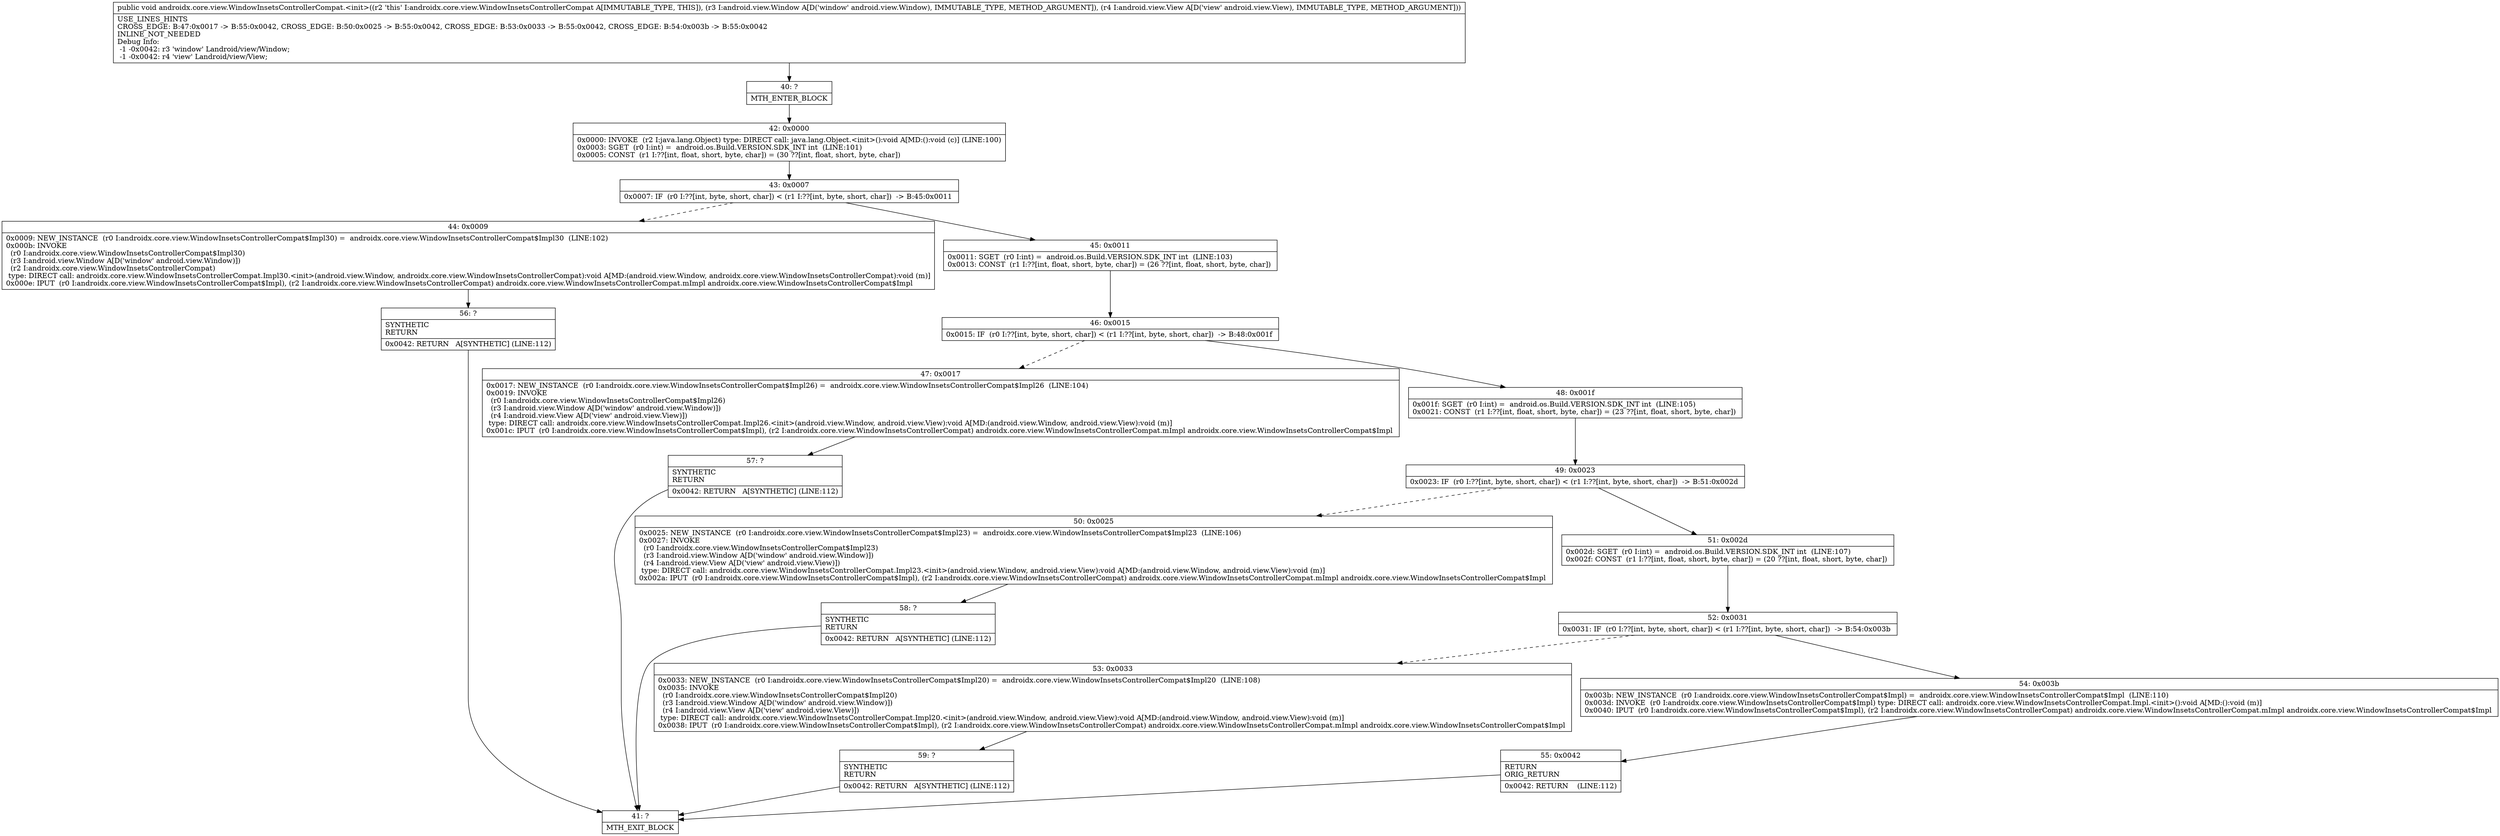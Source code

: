 digraph "CFG forandroidx.core.view.WindowInsetsControllerCompat.\<init\>(Landroid\/view\/Window;Landroid\/view\/View;)V" {
Node_40 [shape=record,label="{40\:\ ?|MTH_ENTER_BLOCK\l}"];
Node_42 [shape=record,label="{42\:\ 0x0000|0x0000: INVOKE  (r2 I:java.lang.Object) type: DIRECT call: java.lang.Object.\<init\>():void A[MD:():void (c)] (LINE:100)\l0x0003: SGET  (r0 I:int) =  android.os.Build.VERSION.SDK_INT int  (LINE:101)\l0x0005: CONST  (r1 I:??[int, float, short, byte, char]) = (30 ??[int, float, short, byte, char]) \l}"];
Node_43 [shape=record,label="{43\:\ 0x0007|0x0007: IF  (r0 I:??[int, byte, short, char]) \< (r1 I:??[int, byte, short, char])  \-\> B:45:0x0011 \l}"];
Node_44 [shape=record,label="{44\:\ 0x0009|0x0009: NEW_INSTANCE  (r0 I:androidx.core.view.WindowInsetsControllerCompat$Impl30) =  androidx.core.view.WindowInsetsControllerCompat$Impl30  (LINE:102)\l0x000b: INVOKE  \l  (r0 I:androidx.core.view.WindowInsetsControllerCompat$Impl30)\l  (r3 I:android.view.Window A[D('window' android.view.Window)])\l  (r2 I:androidx.core.view.WindowInsetsControllerCompat)\l type: DIRECT call: androidx.core.view.WindowInsetsControllerCompat.Impl30.\<init\>(android.view.Window, androidx.core.view.WindowInsetsControllerCompat):void A[MD:(android.view.Window, androidx.core.view.WindowInsetsControllerCompat):void (m)]\l0x000e: IPUT  (r0 I:androidx.core.view.WindowInsetsControllerCompat$Impl), (r2 I:androidx.core.view.WindowInsetsControllerCompat) androidx.core.view.WindowInsetsControllerCompat.mImpl androidx.core.view.WindowInsetsControllerCompat$Impl \l}"];
Node_56 [shape=record,label="{56\:\ ?|SYNTHETIC\lRETURN\l|0x0042: RETURN   A[SYNTHETIC] (LINE:112)\l}"];
Node_41 [shape=record,label="{41\:\ ?|MTH_EXIT_BLOCK\l}"];
Node_45 [shape=record,label="{45\:\ 0x0011|0x0011: SGET  (r0 I:int) =  android.os.Build.VERSION.SDK_INT int  (LINE:103)\l0x0013: CONST  (r1 I:??[int, float, short, byte, char]) = (26 ??[int, float, short, byte, char]) \l}"];
Node_46 [shape=record,label="{46\:\ 0x0015|0x0015: IF  (r0 I:??[int, byte, short, char]) \< (r1 I:??[int, byte, short, char])  \-\> B:48:0x001f \l}"];
Node_47 [shape=record,label="{47\:\ 0x0017|0x0017: NEW_INSTANCE  (r0 I:androidx.core.view.WindowInsetsControllerCompat$Impl26) =  androidx.core.view.WindowInsetsControllerCompat$Impl26  (LINE:104)\l0x0019: INVOKE  \l  (r0 I:androidx.core.view.WindowInsetsControllerCompat$Impl26)\l  (r3 I:android.view.Window A[D('window' android.view.Window)])\l  (r4 I:android.view.View A[D('view' android.view.View)])\l type: DIRECT call: androidx.core.view.WindowInsetsControllerCompat.Impl26.\<init\>(android.view.Window, android.view.View):void A[MD:(android.view.Window, android.view.View):void (m)]\l0x001c: IPUT  (r0 I:androidx.core.view.WindowInsetsControllerCompat$Impl), (r2 I:androidx.core.view.WindowInsetsControllerCompat) androidx.core.view.WindowInsetsControllerCompat.mImpl androidx.core.view.WindowInsetsControllerCompat$Impl \l}"];
Node_57 [shape=record,label="{57\:\ ?|SYNTHETIC\lRETURN\l|0x0042: RETURN   A[SYNTHETIC] (LINE:112)\l}"];
Node_48 [shape=record,label="{48\:\ 0x001f|0x001f: SGET  (r0 I:int) =  android.os.Build.VERSION.SDK_INT int  (LINE:105)\l0x0021: CONST  (r1 I:??[int, float, short, byte, char]) = (23 ??[int, float, short, byte, char]) \l}"];
Node_49 [shape=record,label="{49\:\ 0x0023|0x0023: IF  (r0 I:??[int, byte, short, char]) \< (r1 I:??[int, byte, short, char])  \-\> B:51:0x002d \l}"];
Node_50 [shape=record,label="{50\:\ 0x0025|0x0025: NEW_INSTANCE  (r0 I:androidx.core.view.WindowInsetsControllerCompat$Impl23) =  androidx.core.view.WindowInsetsControllerCompat$Impl23  (LINE:106)\l0x0027: INVOKE  \l  (r0 I:androidx.core.view.WindowInsetsControllerCompat$Impl23)\l  (r3 I:android.view.Window A[D('window' android.view.Window)])\l  (r4 I:android.view.View A[D('view' android.view.View)])\l type: DIRECT call: androidx.core.view.WindowInsetsControllerCompat.Impl23.\<init\>(android.view.Window, android.view.View):void A[MD:(android.view.Window, android.view.View):void (m)]\l0x002a: IPUT  (r0 I:androidx.core.view.WindowInsetsControllerCompat$Impl), (r2 I:androidx.core.view.WindowInsetsControllerCompat) androidx.core.view.WindowInsetsControllerCompat.mImpl androidx.core.view.WindowInsetsControllerCompat$Impl \l}"];
Node_58 [shape=record,label="{58\:\ ?|SYNTHETIC\lRETURN\l|0x0042: RETURN   A[SYNTHETIC] (LINE:112)\l}"];
Node_51 [shape=record,label="{51\:\ 0x002d|0x002d: SGET  (r0 I:int) =  android.os.Build.VERSION.SDK_INT int  (LINE:107)\l0x002f: CONST  (r1 I:??[int, float, short, byte, char]) = (20 ??[int, float, short, byte, char]) \l}"];
Node_52 [shape=record,label="{52\:\ 0x0031|0x0031: IF  (r0 I:??[int, byte, short, char]) \< (r1 I:??[int, byte, short, char])  \-\> B:54:0x003b \l}"];
Node_53 [shape=record,label="{53\:\ 0x0033|0x0033: NEW_INSTANCE  (r0 I:androidx.core.view.WindowInsetsControllerCompat$Impl20) =  androidx.core.view.WindowInsetsControllerCompat$Impl20  (LINE:108)\l0x0035: INVOKE  \l  (r0 I:androidx.core.view.WindowInsetsControllerCompat$Impl20)\l  (r3 I:android.view.Window A[D('window' android.view.Window)])\l  (r4 I:android.view.View A[D('view' android.view.View)])\l type: DIRECT call: androidx.core.view.WindowInsetsControllerCompat.Impl20.\<init\>(android.view.Window, android.view.View):void A[MD:(android.view.Window, android.view.View):void (m)]\l0x0038: IPUT  (r0 I:androidx.core.view.WindowInsetsControllerCompat$Impl), (r2 I:androidx.core.view.WindowInsetsControllerCompat) androidx.core.view.WindowInsetsControllerCompat.mImpl androidx.core.view.WindowInsetsControllerCompat$Impl \l}"];
Node_59 [shape=record,label="{59\:\ ?|SYNTHETIC\lRETURN\l|0x0042: RETURN   A[SYNTHETIC] (LINE:112)\l}"];
Node_54 [shape=record,label="{54\:\ 0x003b|0x003b: NEW_INSTANCE  (r0 I:androidx.core.view.WindowInsetsControllerCompat$Impl) =  androidx.core.view.WindowInsetsControllerCompat$Impl  (LINE:110)\l0x003d: INVOKE  (r0 I:androidx.core.view.WindowInsetsControllerCompat$Impl) type: DIRECT call: androidx.core.view.WindowInsetsControllerCompat.Impl.\<init\>():void A[MD:():void (m)]\l0x0040: IPUT  (r0 I:androidx.core.view.WindowInsetsControllerCompat$Impl), (r2 I:androidx.core.view.WindowInsetsControllerCompat) androidx.core.view.WindowInsetsControllerCompat.mImpl androidx.core.view.WindowInsetsControllerCompat$Impl \l}"];
Node_55 [shape=record,label="{55\:\ 0x0042|RETURN\lORIG_RETURN\l|0x0042: RETURN    (LINE:112)\l}"];
MethodNode[shape=record,label="{public void androidx.core.view.WindowInsetsControllerCompat.\<init\>((r2 'this' I:androidx.core.view.WindowInsetsControllerCompat A[IMMUTABLE_TYPE, THIS]), (r3 I:android.view.Window A[D('window' android.view.Window), IMMUTABLE_TYPE, METHOD_ARGUMENT]), (r4 I:android.view.View A[D('view' android.view.View), IMMUTABLE_TYPE, METHOD_ARGUMENT]))  | USE_LINES_HINTS\lCROSS_EDGE: B:47:0x0017 \-\> B:55:0x0042, CROSS_EDGE: B:50:0x0025 \-\> B:55:0x0042, CROSS_EDGE: B:53:0x0033 \-\> B:55:0x0042, CROSS_EDGE: B:54:0x003b \-\> B:55:0x0042\lINLINE_NOT_NEEDED\lDebug Info:\l  \-1 \-0x0042: r3 'window' Landroid\/view\/Window;\l  \-1 \-0x0042: r4 'view' Landroid\/view\/View;\l}"];
MethodNode -> Node_40;Node_40 -> Node_42;
Node_42 -> Node_43;
Node_43 -> Node_44[style=dashed];
Node_43 -> Node_45;
Node_44 -> Node_56;
Node_56 -> Node_41;
Node_45 -> Node_46;
Node_46 -> Node_47[style=dashed];
Node_46 -> Node_48;
Node_47 -> Node_57;
Node_57 -> Node_41;
Node_48 -> Node_49;
Node_49 -> Node_50[style=dashed];
Node_49 -> Node_51;
Node_50 -> Node_58;
Node_58 -> Node_41;
Node_51 -> Node_52;
Node_52 -> Node_53[style=dashed];
Node_52 -> Node_54;
Node_53 -> Node_59;
Node_59 -> Node_41;
Node_54 -> Node_55;
Node_55 -> Node_41;
}

